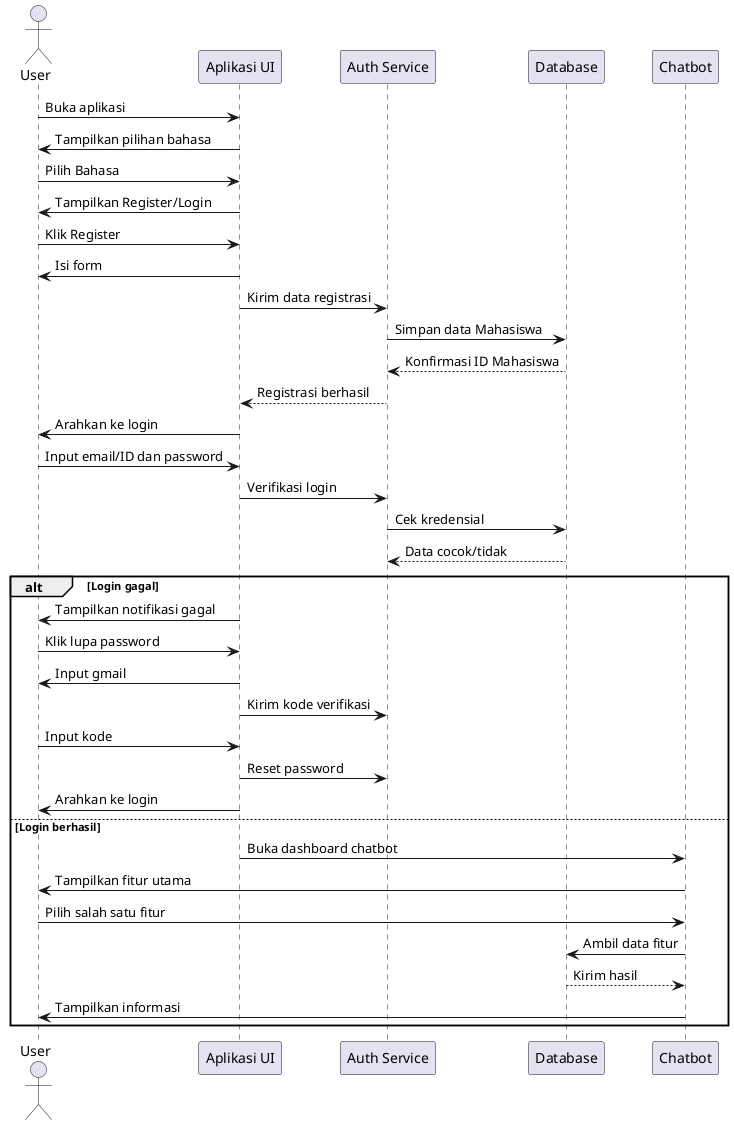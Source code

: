 @startuml
actor User
participant "Aplikasi UI" as UI
participant "Auth Service" as Auth
participant "Database" as DB
participant "Chatbot" as Bot

User -> UI : Buka aplikasi
UI -> User : Tampilkan pilihan bahasa
User -> UI : Pilih Bahasa
UI -> User : Tampilkan Register/Login

User -> UI : Klik Register
UI -> User : Isi form
UI -> Auth : Kirim data registrasi
Auth -> DB : Simpan data Mahasiswa
DB --> Auth : Konfirmasi ID Mahasiswa
Auth --> UI : Registrasi berhasil
UI -> User : Arahkan ke login

User -> UI : Input email/ID dan password
UI -> Auth : Verifikasi login
Auth -> DB : Cek kredensial
DB --> Auth : Data cocok/tidak
alt Login gagal
  UI -> User : Tampilkan notifikasi gagal
  User -> UI : Klik lupa password
  UI -> User : Input gmail
  UI -> Auth : Kirim kode verifikasi
  User -> UI : Input kode
  UI -> Auth : Reset password
  UI -> User : Arahkan ke login
else Login berhasil
  UI -> Bot : Buka dashboard chatbot
  Bot -> User : Tampilkan fitur utama
  User -> Bot : Pilih salah satu fitur
  Bot -> DB : Ambil data fitur
  DB --> Bot : Kirim hasil
  Bot -> User : Tampilkan informasi
end
@enduml
